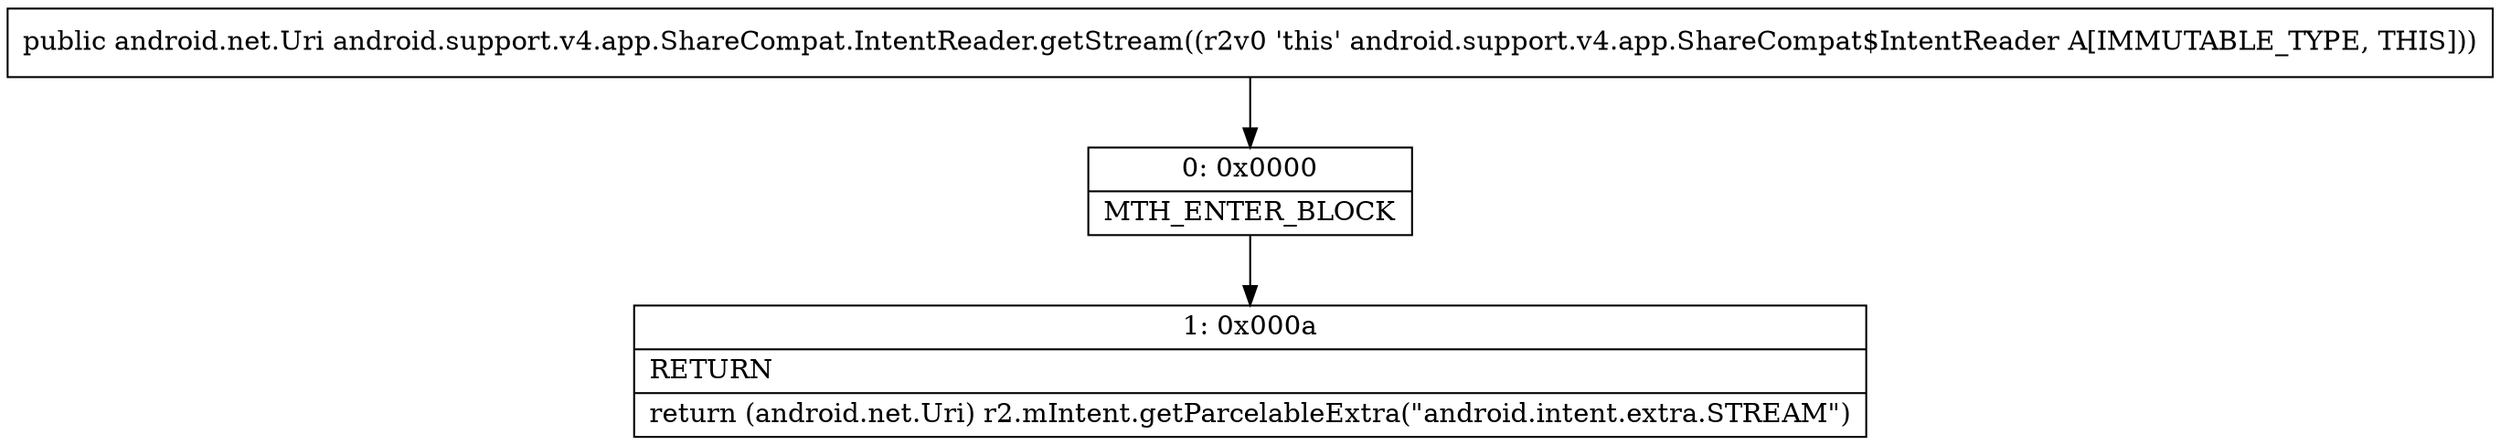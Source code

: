 digraph "CFG forandroid.support.v4.app.ShareCompat.IntentReader.getStream()Landroid\/net\/Uri;" {
Node_0 [shape=record,label="{0\:\ 0x0000|MTH_ENTER_BLOCK\l}"];
Node_1 [shape=record,label="{1\:\ 0x000a|RETURN\l|return (android.net.Uri) r2.mIntent.getParcelableExtra(\"android.intent.extra.STREAM\")\l}"];
MethodNode[shape=record,label="{public android.net.Uri android.support.v4.app.ShareCompat.IntentReader.getStream((r2v0 'this' android.support.v4.app.ShareCompat$IntentReader A[IMMUTABLE_TYPE, THIS])) }"];
MethodNode -> Node_0;
Node_0 -> Node_1;
}

